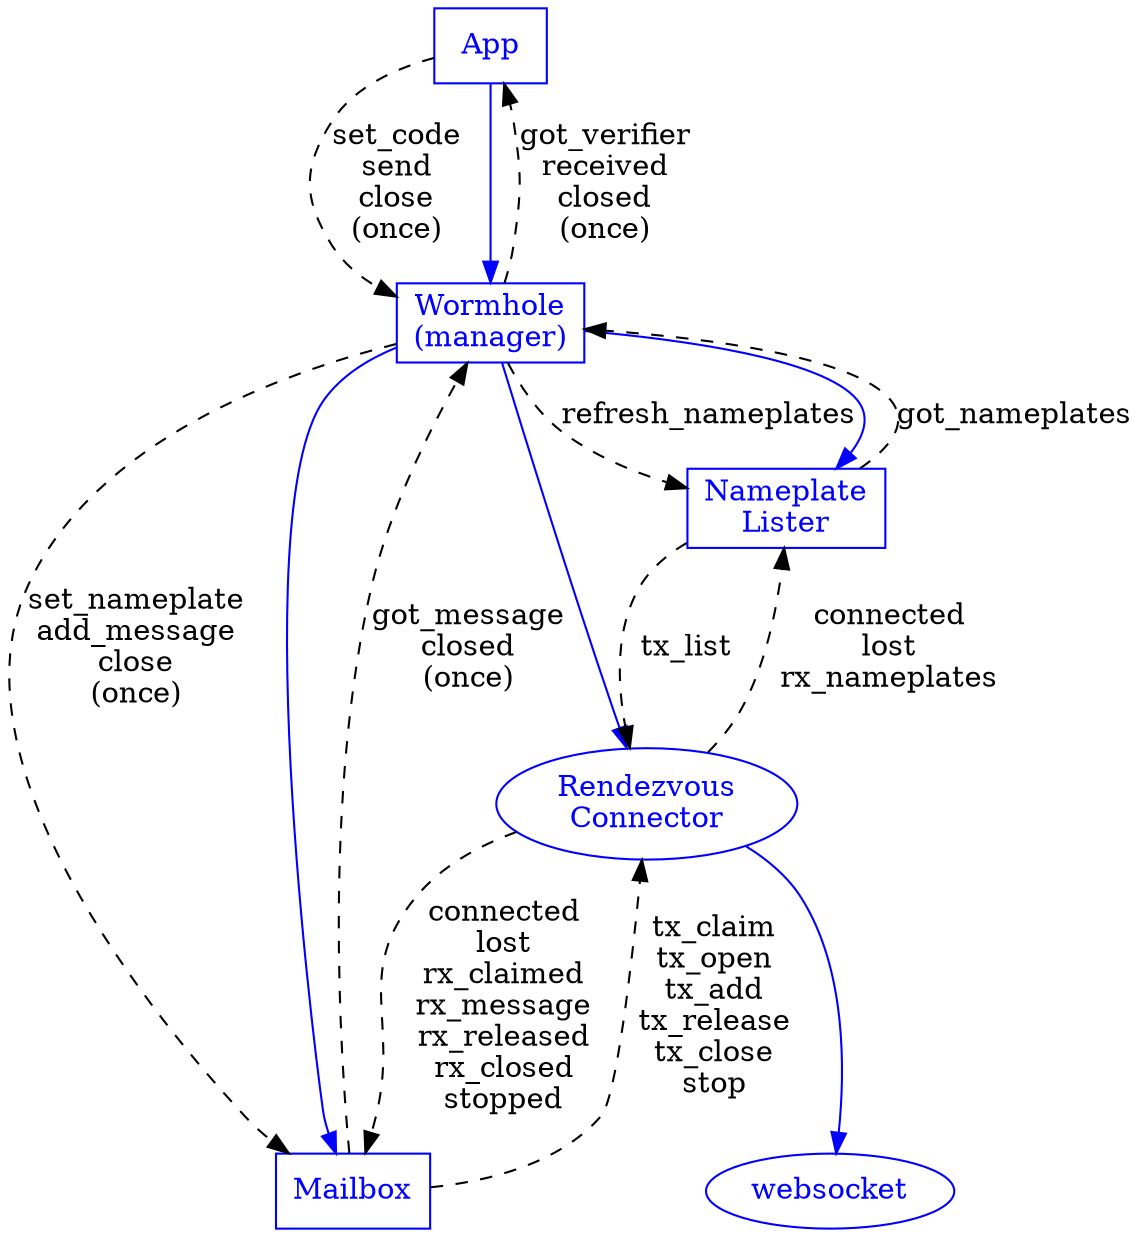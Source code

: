 digraph {
        App [shape="box" color="blue" fontcolor="blue"]
        Wormhole [shape="box" label="Wormhole\n(manager)"
                  color="blue" fontcolor="blue"]
        Mailbox [shape="box" color="blue" fontcolor="blue"]
        Connection [label="Rendezvous\nConnector"
                    shape="oval" color="blue" fontcolor="blue"]
        websocket [shape="oval" color="blue" fontcolor="blue"]
        Nameplates [shape="box" label="Nameplate\nLister"
                    color="blue" fontcolor="blue"
                    ]

        Connection -> websocket [color="blue"]

        App -> Wormhole [style="dashed" label="set_code\nsend\nclose\n(once)"]
        App -> Wormhole [color="blue"]
        Wormhole -> App [style="dashed" label="got_verifier\nreceived\nclosed\n(once)"]

        Wormhole -> Connection [color="blue"]

        Wormhole -> Mailbox [style="dashed"
                             label="set_nameplate\nadd_message\nclose\n(once)"
                             ]
        Wormhole -> Mailbox [color="blue"]
        Mailbox -> Wormhole [style="dashed"
                             label="got_message\nclosed\n(once)"
                             ]

        Mailbox -> Connection [style="dashed"
                               label="tx_claim\ntx_open\ntx_add\ntx_release\ntx_close\nstop"
                               ]
        Connection -> Mailbox [style="dashed"
                               label="connected\nlost\nrx_claimed\nrx_message\nrx_released\nrx_closed\nstopped"]

        Wormhole -> Nameplates [style="dashed"
                                label="refresh_nameplates"
                                ]
        Wormhole -> Nameplates [color="blue"]
        Nameplates -> Wormhole [style="dashed"
                                label="got_nameplates"
                                ]
        Connection -> Nameplates [style="dashed"
                                  label="connected\nlost\nrx_nameplates"
                                  ]
        Nameplates -> Connection [style="dashed"
                                  label="tx_list"
                                  ]



}
